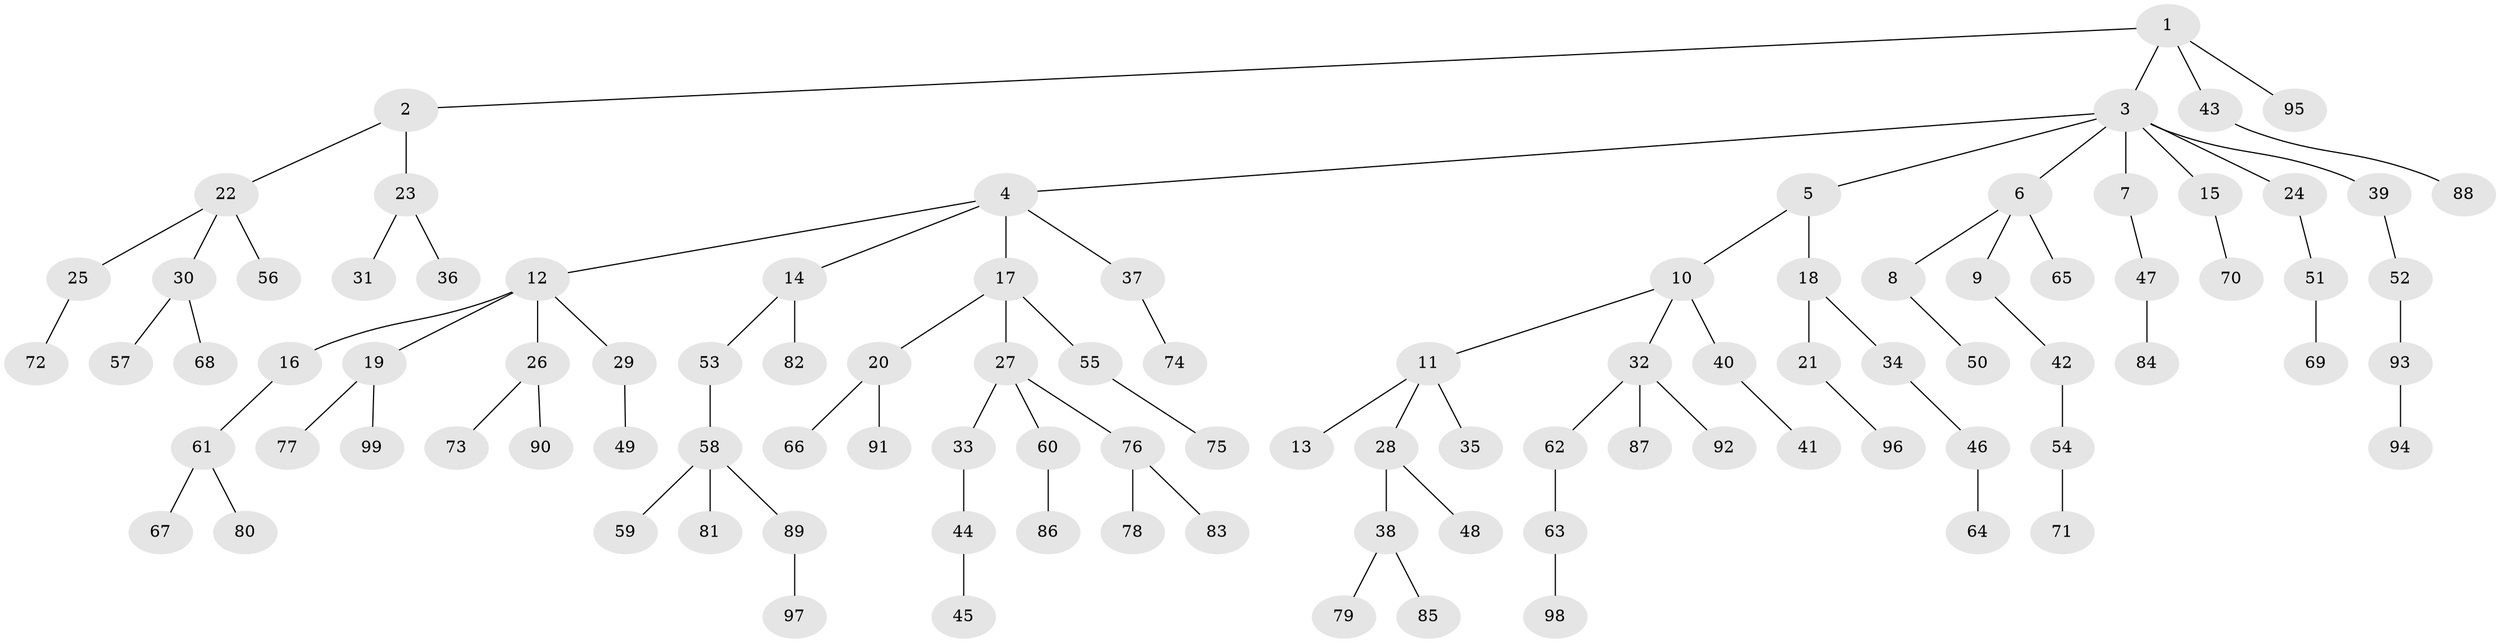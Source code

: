 // coarse degree distribution, {3: 0.06153846153846154, 5: 0.06153846153846154, 8: 0.015384615384615385, 4: 0.046153846153846156, 2: 0.2, 6: 0.03076923076923077, 1: 0.5846153846153846}
// Generated by graph-tools (version 1.1) at 2025/52/02/27/25 19:52:12]
// undirected, 99 vertices, 98 edges
graph export_dot {
graph [start="1"]
  node [color=gray90,style=filled];
  1;
  2;
  3;
  4;
  5;
  6;
  7;
  8;
  9;
  10;
  11;
  12;
  13;
  14;
  15;
  16;
  17;
  18;
  19;
  20;
  21;
  22;
  23;
  24;
  25;
  26;
  27;
  28;
  29;
  30;
  31;
  32;
  33;
  34;
  35;
  36;
  37;
  38;
  39;
  40;
  41;
  42;
  43;
  44;
  45;
  46;
  47;
  48;
  49;
  50;
  51;
  52;
  53;
  54;
  55;
  56;
  57;
  58;
  59;
  60;
  61;
  62;
  63;
  64;
  65;
  66;
  67;
  68;
  69;
  70;
  71;
  72;
  73;
  74;
  75;
  76;
  77;
  78;
  79;
  80;
  81;
  82;
  83;
  84;
  85;
  86;
  87;
  88;
  89;
  90;
  91;
  92;
  93;
  94;
  95;
  96;
  97;
  98;
  99;
  1 -- 2;
  1 -- 3;
  1 -- 43;
  1 -- 95;
  2 -- 22;
  2 -- 23;
  3 -- 4;
  3 -- 5;
  3 -- 6;
  3 -- 7;
  3 -- 15;
  3 -- 24;
  3 -- 39;
  4 -- 12;
  4 -- 14;
  4 -- 17;
  4 -- 37;
  5 -- 10;
  5 -- 18;
  6 -- 8;
  6 -- 9;
  6 -- 65;
  7 -- 47;
  8 -- 50;
  9 -- 42;
  10 -- 11;
  10 -- 32;
  10 -- 40;
  11 -- 13;
  11 -- 28;
  11 -- 35;
  12 -- 16;
  12 -- 19;
  12 -- 26;
  12 -- 29;
  14 -- 53;
  14 -- 82;
  15 -- 70;
  16 -- 61;
  17 -- 20;
  17 -- 27;
  17 -- 55;
  18 -- 21;
  18 -- 34;
  19 -- 77;
  19 -- 99;
  20 -- 66;
  20 -- 91;
  21 -- 96;
  22 -- 25;
  22 -- 30;
  22 -- 56;
  23 -- 31;
  23 -- 36;
  24 -- 51;
  25 -- 72;
  26 -- 73;
  26 -- 90;
  27 -- 33;
  27 -- 60;
  27 -- 76;
  28 -- 38;
  28 -- 48;
  29 -- 49;
  30 -- 57;
  30 -- 68;
  32 -- 62;
  32 -- 87;
  32 -- 92;
  33 -- 44;
  34 -- 46;
  37 -- 74;
  38 -- 79;
  38 -- 85;
  39 -- 52;
  40 -- 41;
  42 -- 54;
  43 -- 88;
  44 -- 45;
  46 -- 64;
  47 -- 84;
  51 -- 69;
  52 -- 93;
  53 -- 58;
  54 -- 71;
  55 -- 75;
  58 -- 59;
  58 -- 81;
  58 -- 89;
  60 -- 86;
  61 -- 67;
  61 -- 80;
  62 -- 63;
  63 -- 98;
  76 -- 78;
  76 -- 83;
  89 -- 97;
  93 -- 94;
}
